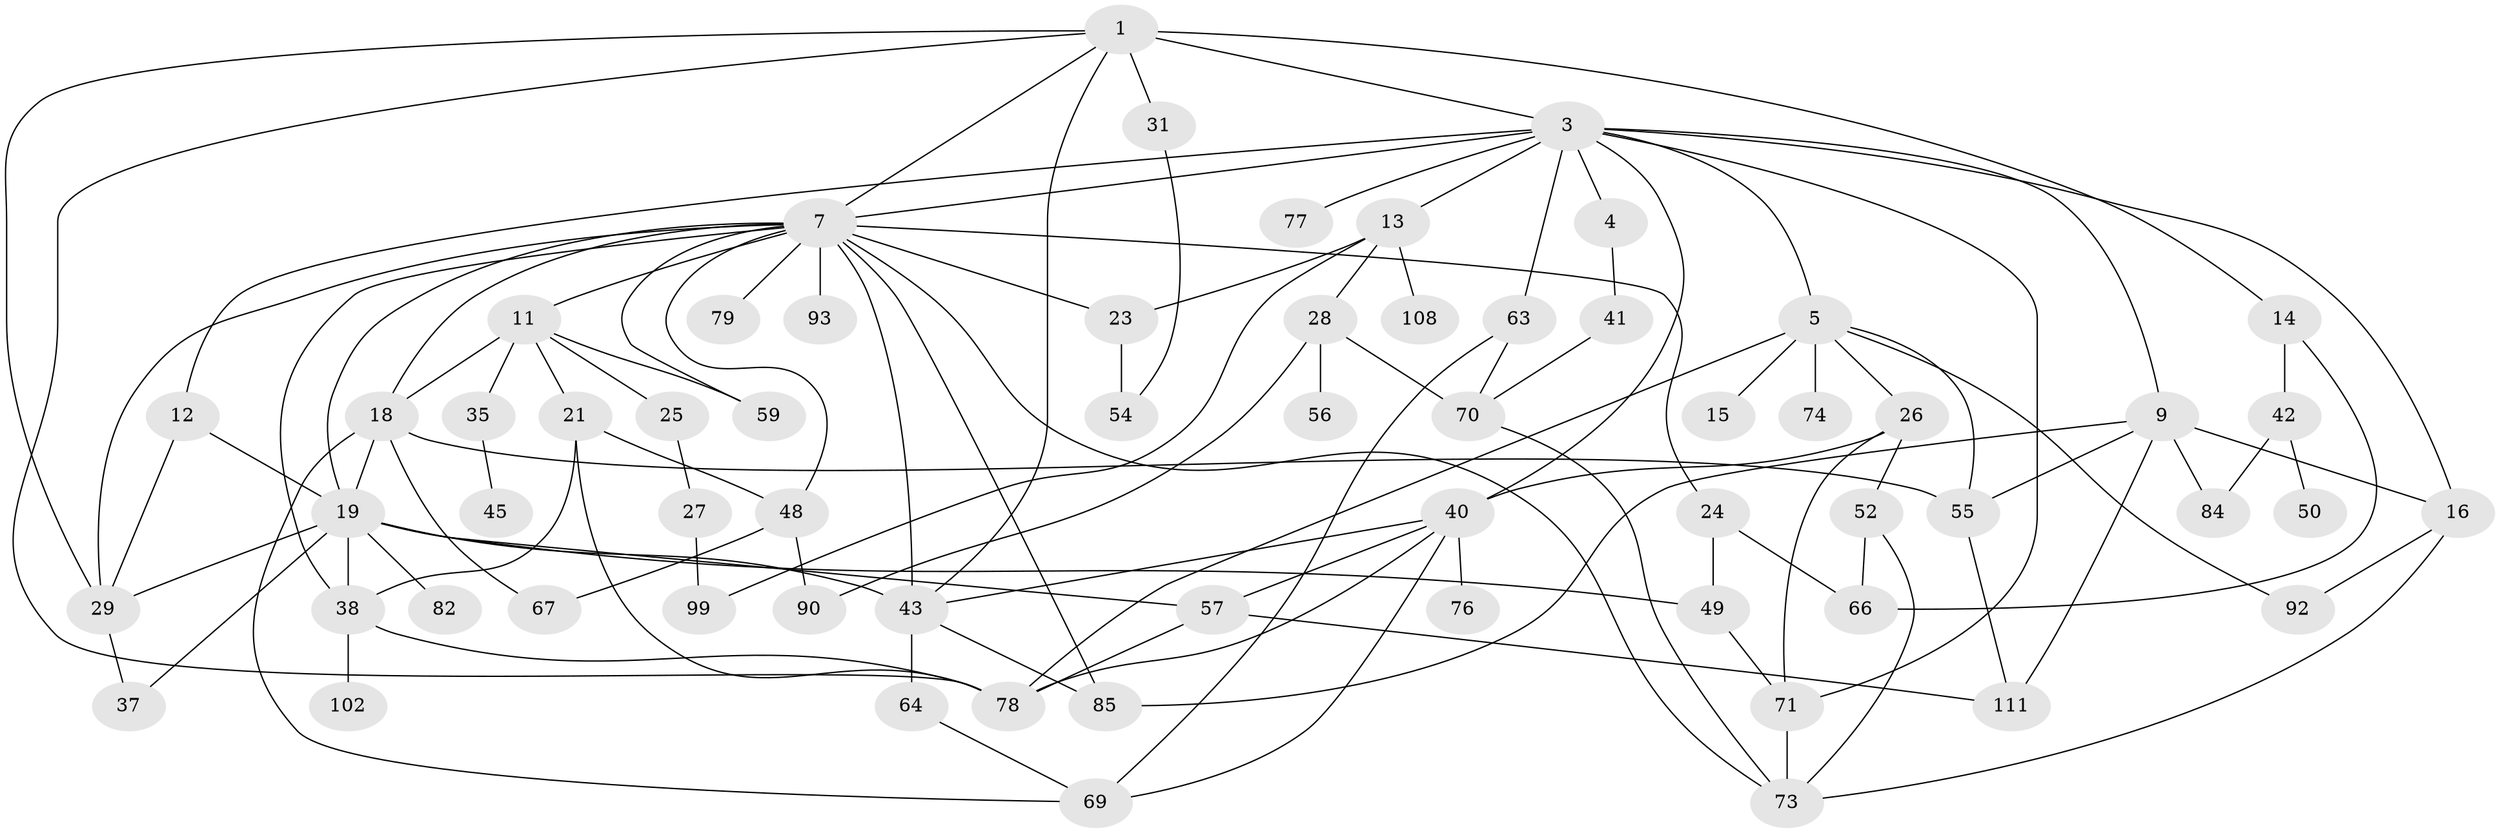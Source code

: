 // original degree distribution, {4: 0.1732283464566929, 7: 0.023622047244094488, 10: 0.007874015748031496, 2: 0.25984251968503935, 6: 0.031496062992125984, 8: 0.007874015748031496, 5: 0.06299212598425197, 3: 0.1968503937007874, 1: 0.23622047244094488}
// Generated by graph-tools (version 1.1) at 2025/13/03/09/25 04:13:35]
// undirected, 63 vertices, 112 edges
graph export_dot {
graph [start="1"]
  node [color=gray90,style=filled];
  1 [super="+2+10+58"];
  3 [super="+121+114+97+6+89"];
  4;
  5 [super="+91"];
  7 [super="+8+46+33+32+36"];
  9 [super="+34+61"];
  11 [super="+17+30"];
  12;
  13 [super="+20"];
  14 [super="+86"];
  15;
  16;
  18 [super="+60"];
  19 [super="+53+65+22"];
  21;
  23 [super="+113"];
  24;
  25;
  26;
  27;
  28;
  29 [super="+120"];
  31 [super="+115"];
  35;
  37;
  38;
  40 [super="+51+101"];
  41 [super="+116+96"];
  42;
  43 [super="+83+47+80"];
  45;
  48 [super="+75+72"];
  49;
  50;
  52;
  54;
  55;
  56;
  57 [super="+88"];
  59 [super="+62+104"];
  63 [super="+87"];
  64;
  66;
  67;
  69 [super="+94"];
  70;
  71;
  73 [super="+127"];
  74;
  76 [super="+123"];
  77;
  78 [super="+81+106"];
  79 [super="+117"];
  82;
  84;
  85;
  90;
  92;
  93;
  99 [super="+126"];
  102;
  108;
  111;
  1 -- 3 [weight=2];
  1 -- 7;
  1 -- 31;
  1 -- 14;
  1 -- 43;
  1 -- 29;
  1 -- 78;
  3 -- 4;
  3 -- 5;
  3 -- 9;
  3 -- 71;
  3 -- 13;
  3 -- 12;
  3 -- 77;
  3 -- 63;
  3 -- 40 [weight=2];
  3 -- 7;
  3 -- 16;
  4 -- 41;
  5 -- 15;
  5 -- 26;
  5 -- 74;
  5 -- 92;
  5 -- 55;
  5 -- 78;
  7 -- 18;
  7 -- 24;
  7 -- 11;
  7 -- 93;
  7 -- 79;
  7 -- 23 [weight=2];
  7 -- 73;
  7 -- 38;
  7 -- 48;
  7 -- 59;
  7 -- 19;
  7 -- 85;
  7 -- 29;
  7 -- 43;
  9 -- 16;
  9 -- 85;
  9 -- 111;
  9 -- 84;
  9 -- 55;
  11 -- 21;
  11 -- 25;
  11 -- 59;
  11 -- 18;
  11 -- 35;
  12 -- 29;
  12 -- 19;
  13 -- 23;
  13 -- 28;
  13 -- 99;
  13 -- 108;
  14 -- 42;
  14 -- 66;
  16 -- 92;
  16 -- 73;
  18 -- 19;
  18 -- 55;
  18 -- 67;
  18 -- 69;
  19 -- 49;
  19 -- 57;
  19 -- 82;
  19 -- 29;
  19 -- 37;
  19 -- 38;
  19 -- 43;
  21 -- 38;
  21 -- 48;
  21 -- 78;
  23 -- 54;
  24 -- 66;
  24 -- 49;
  25 -- 27;
  26 -- 40;
  26 -- 52;
  26 -- 71;
  27 -- 99;
  28 -- 56;
  28 -- 90;
  28 -- 70;
  29 -- 37;
  31 -- 54;
  35 -- 45;
  38 -- 78;
  38 -- 102;
  40 -- 76;
  40 -- 57;
  40 -- 43;
  40 -- 78;
  40 -- 69;
  41 -- 70;
  42 -- 50;
  42 -- 84;
  43 -- 64;
  43 -- 85;
  48 -- 90;
  48 -- 67;
  49 -- 71;
  52 -- 66;
  52 -- 73;
  55 -- 111;
  57 -- 111;
  57 -- 78;
  63 -- 69;
  63 -- 70;
  64 -- 69;
  70 -- 73;
  71 -- 73;
}
